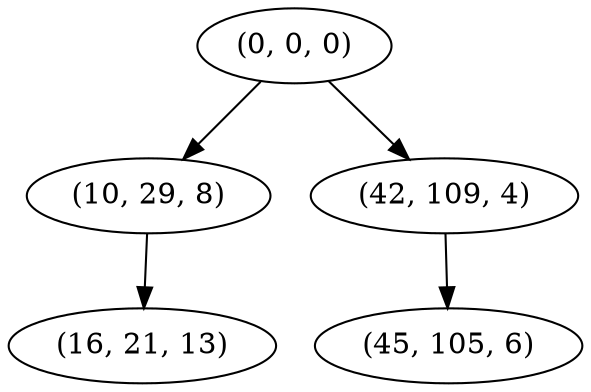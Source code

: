 digraph tree {
    "(0, 0, 0)";
    "(10, 29, 8)";
    "(16, 21, 13)";
    "(42, 109, 4)";
    "(45, 105, 6)";
    "(0, 0, 0)" -> "(10, 29, 8)";
    "(0, 0, 0)" -> "(42, 109, 4)";
    "(10, 29, 8)" -> "(16, 21, 13)";
    "(42, 109, 4)" -> "(45, 105, 6)";
}
